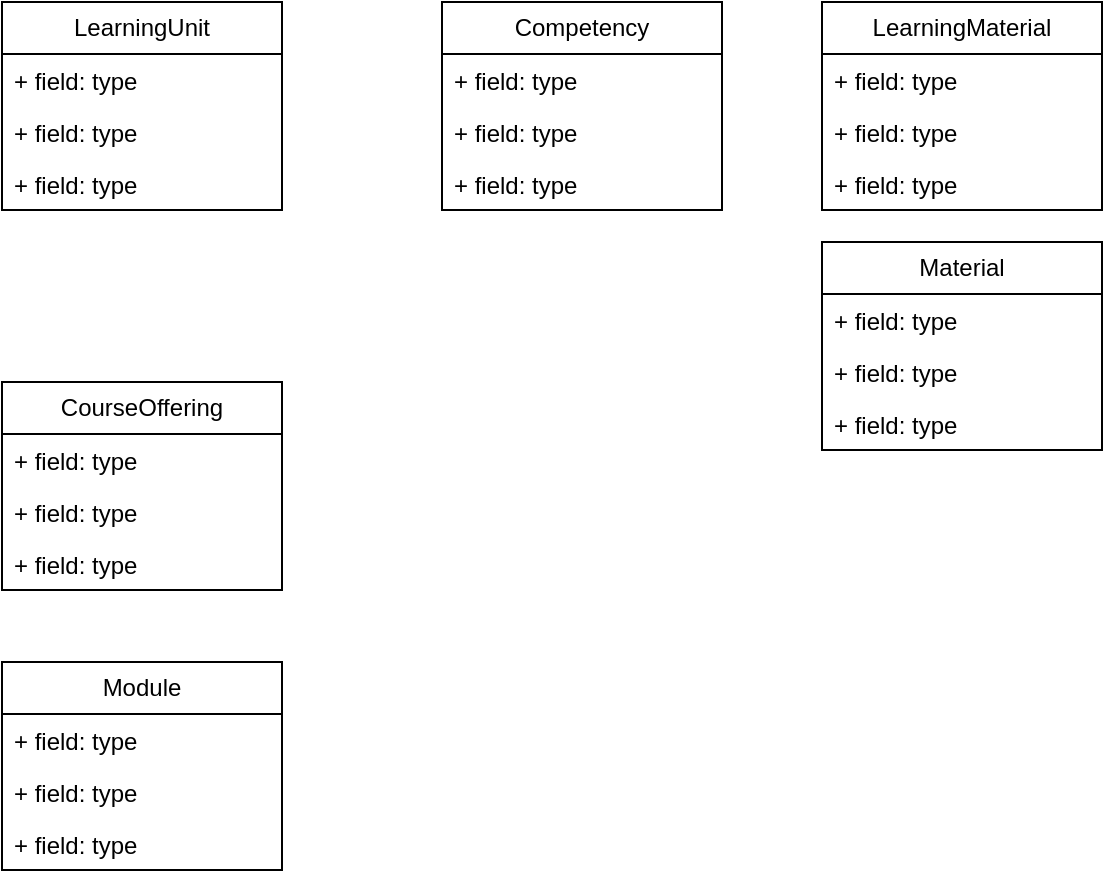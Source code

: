 <mxfile version="26.0.2">
  <diagram id="C5RBs43oDa-KdzZeNtuy" name="Page-1">
    <mxGraphModel dx="1434" dy="760" grid="1" gridSize="10" guides="1" tooltips="1" connect="1" arrows="1" fold="1" page="1" pageScale="1" pageWidth="827" pageHeight="1169" math="0" shadow="0">
      <root>
        <mxCell id="WIyWlLk6GJQsqaUBKTNV-0" />
        <mxCell id="WIyWlLk6GJQsqaUBKTNV-1" parent="WIyWlLk6GJQsqaUBKTNV-0" />
        <mxCell id="3C_1CBvjqrhutfCouf-g-0" value="LearningUnit" style="swimlane;fontStyle=0;childLayout=stackLayout;horizontal=1;startSize=26;fillColor=none;horizontalStack=0;resizeParent=1;resizeParentMax=0;resizeLast=0;collapsible=1;marginBottom=0;whiteSpace=wrap;html=1;" vertex="1" parent="WIyWlLk6GJQsqaUBKTNV-1">
          <mxGeometry x="150" y="120" width="140" height="104" as="geometry" />
        </mxCell>
        <mxCell id="3C_1CBvjqrhutfCouf-g-1" value="+ field: type" style="text;strokeColor=none;fillColor=none;align=left;verticalAlign=top;spacingLeft=4;spacingRight=4;overflow=hidden;rotatable=0;points=[[0,0.5],[1,0.5]];portConstraint=eastwest;whiteSpace=wrap;html=1;" vertex="1" parent="3C_1CBvjqrhutfCouf-g-0">
          <mxGeometry y="26" width="140" height="26" as="geometry" />
        </mxCell>
        <mxCell id="3C_1CBvjqrhutfCouf-g-2" value="+ field: type" style="text;strokeColor=none;fillColor=none;align=left;verticalAlign=top;spacingLeft=4;spacingRight=4;overflow=hidden;rotatable=0;points=[[0,0.5],[1,0.5]];portConstraint=eastwest;whiteSpace=wrap;html=1;" vertex="1" parent="3C_1CBvjqrhutfCouf-g-0">
          <mxGeometry y="52" width="140" height="26" as="geometry" />
        </mxCell>
        <mxCell id="3C_1CBvjqrhutfCouf-g-3" value="+ field: type" style="text;strokeColor=none;fillColor=none;align=left;verticalAlign=top;spacingLeft=4;spacingRight=4;overflow=hidden;rotatable=0;points=[[0,0.5],[1,0.5]];portConstraint=eastwest;whiteSpace=wrap;html=1;" vertex="1" parent="3C_1CBvjqrhutfCouf-g-0">
          <mxGeometry y="78" width="140" height="26" as="geometry" />
        </mxCell>
        <mxCell id="3C_1CBvjqrhutfCouf-g-4" value="Competency" style="swimlane;fontStyle=0;childLayout=stackLayout;horizontal=1;startSize=26;fillColor=none;horizontalStack=0;resizeParent=1;resizeParentMax=0;resizeLast=0;collapsible=1;marginBottom=0;whiteSpace=wrap;html=1;" vertex="1" parent="WIyWlLk6GJQsqaUBKTNV-1">
          <mxGeometry x="370" y="120" width="140" height="104" as="geometry" />
        </mxCell>
        <mxCell id="3C_1CBvjqrhutfCouf-g-5" value="+ field: type" style="text;strokeColor=none;fillColor=none;align=left;verticalAlign=top;spacingLeft=4;spacingRight=4;overflow=hidden;rotatable=0;points=[[0,0.5],[1,0.5]];portConstraint=eastwest;whiteSpace=wrap;html=1;" vertex="1" parent="3C_1CBvjqrhutfCouf-g-4">
          <mxGeometry y="26" width="140" height="26" as="geometry" />
        </mxCell>
        <mxCell id="3C_1CBvjqrhutfCouf-g-6" value="+ field: type" style="text;strokeColor=none;fillColor=none;align=left;verticalAlign=top;spacingLeft=4;spacingRight=4;overflow=hidden;rotatable=0;points=[[0,0.5],[1,0.5]];portConstraint=eastwest;whiteSpace=wrap;html=1;" vertex="1" parent="3C_1CBvjqrhutfCouf-g-4">
          <mxGeometry y="52" width="140" height="26" as="geometry" />
        </mxCell>
        <mxCell id="3C_1CBvjqrhutfCouf-g-7" value="+ field: type" style="text;strokeColor=none;fillColor=none;align=left;verticalAlign=top;spacingLeft=4;spacingRight=4;overflow=hidden;rotatable=0;points=[[0,0.5],[1,0.5]];portConstraint=eastwest;whiteSpace=wrap;html=1;" vertex="1" parent="3C_1CBvjqrhutfCouf-g-4">
          <mxGeometry y="78" width="140" height="26" as="geometry" />
        </mxCell>
        <mxCell id="3C_1CBvjqrhutfCouf-g-8" value="LearningMaterial" style="swimlane;fontStyle=0;childLayout=stackLayout;horizontal=1;startSize=26;fillColor=none;horizontalStack=0;resizeParent=1;resizeParentMax=0;resizeLast=0;collapsible=1;marginBottom=0;whiteSpace=wrap;html=1;" vertex="1" parent="WIyWlLk6GJQsqaUBKTNV-1">
          <mxGeometry x="560" y="120" width="140" height="104" as="geometry" />
        </mxCell>
        <mxCell id="3C_1CBvjqrhutfCouf-g-9" value="+ field: type" style="text;strokeColor=none;fillColor=none;align=left;verticalAlign=top;spacingLeft=4;spacingRight=4;overflow=hidden;rotatable=0;points=[[0,0.5],[1,0.5]];portConstraint=eastwest;whiteSpace=wrap;html=1;" vertex="1" parent="3C_1CBvjqrhutfCouf-g-8">
          <mxGeometry y="26" width="140" height="26" as="geometry" />
        </mxCell>
        <mxCell id="3C_1CBvjqrhutfCouf-g-10" value="+ field: type" style="text;strokeColor=none;fillColor=none;align=left;verticalAlign=top;spacingLeft=4;spacingRight=4;overflow=hidden;rotatable=0;points=[[0,0.5],[1,0.5]];portConstraint=eastwest;whiteSpace=wrap;html=1;" vertex="1" parent="3C_1CBvjqrhutfCouf-g-8">
          <mxGeometry y="52" width="140" height="26" as="geometry" />
        </mxCell>
        <mxCell id="3C_1CBvjqrhutfCouf-g-11" value="+ field: type" style="text;strokeColor=none;fillColor=none;align=left;verticalAlign=top;spacingLeft=4;spacingRight=4;overflow=hidden;rotatable=0;points=[[0,0.5],[1,0.5]];portConstraint=eastwest;whiteSpace=wrap;html=1;" vertex="1" parent="3C_1CBvjqrhutfCouf-g-8">
          <mxGeometry y="78" width="140" height="26" as="geometry" />
        </mxCell>
        <mxCell id="3C_1CBvjqrhutfCouf-g-12" value="Material" style="swimlane;fontStyle=0;childLayout=stackLayout;horizontal=1;startSize=26;fillColor=none;horizontalStack=0;resizeParent=1;resizeParentMax=0;resizeLast=0;collapsible=1;marginBottom=0;whiteSpace=wrap;html=1;" vertex="1" parent="WIyWlLk6GJQsqaUBKTNV-1">
          <mxGeometry x="560" y="240" width="140" height="104" as="geometry" />
        </mxCell>
        <mxCell id="3C_1CBvjqrhutfCouf-g-13" value="+ field: type" style="text;strokeColor=none;fillColor=none;align=left;verticalAlign=top;spacingLeft=4;spacingRight=4;overflow=hidden;rotatable=0;points=[[0,0.5],[1,0.5]];portConstraint=eastwest;whiteSpace=wrap;html=1;" vertex="1" parent="3C_1CBvjqrhutfCouf-g-12">
          <mxGeometry y="26" width="140" height="26" as="geometry" />
        </mxCell>
        <mxCell id="3C_1CBvjqrhutfCouf-g-14" value="+ field: type" style="text;strokeColor=none;fillColor=none;align=left;verticalAlign=top;spacingLeft=4;spacingRight=4;overflow=hidden;rotatable=0;points=[[0,0.5],[1,0.5]];portConstraint=eastwest;whiteSpace=wrap;html=1;" vertex="1" parent="3C_1CBvjqrhutfCouf-g-12">
          <mxGeometry y="52" width="140" height="26" as="geometry" />
        </mxCell>
        <mxCell id="3C_1CBvjqrhutfCouf-g-15" value="+ field: type" style="text;strokeColor=none;fillColor=none;align=left;verticalAlign=top;spacingLeft=4;spacingRight=4;overflow=hidden;rotatable=0;points=[[0,0.5],[1,0.5]];portConstraint=eastwest;whiteSpace=wrap;html=1;" vertex="1" parent="3C_1CBvjqrhutfCouf-g-12">
          <mxGeometry y="78" width="140" height="26" as="geometry" />
        </mxCell>
        <mxCell id="3C_1CBvjqrhutfCouf-g-16" value="CourseOffering" style="swimlane;fontStyle=0;childLayout=stackLayout;horizontal=1;startSize=26;fillColor=none;horizontalStack=0;resizeParent=1;resizeParentMax=0;resizeLast=0;collapsible=1;marginBottom=0;whiteSpace=wrap;html=1;" vertex="1" parent="WIyWlLk6GJQsqaUBKTNV-1">
          <mxGeometry x="150" y="310" width="140" height="104" as="geometry" />
        </mxCell>
        <mxCell id="3C_1CBvjqrhutfCouf-g-17" value="+ field: type" style="text;strokeColor=none;fillColor=none;align=left;verticalAlign=top;spacingLeft=4;spacingRight=4;overflow=hidden;rotatable=0;points=[[0,0.5],[1,0.5]];portConstraint=eastwest;whiteSpace=wrap;html=1;" vertex="1" parent="3C_1CBvjqrhutfCouf-g-16">
          <mxGeometry y="26" width="140" height="26" as="geometry" />
        </mxCell>
        <mxCell id="3C_1CBvjqrhutfCouf-g-18" value="+ field: type" style="text;strokeColor=none;fillColor=none;align=left;verticalAlign=top;spacingLeft=4;spacingRight=4;overflow=hidden;rotatable=0;points=[[0,0.5],[1,0.5]];portConstraint=eastwest;whiteSpace=wrap;html=1;" vertex="1" parent="3C_1CBvjqrhutfCouf-g-16">
          <mxGeometry y="52" width="140" height="26" as="geometry" />
        </mxCell>
        <mxCell id="3C_1CBvjqrhutfCouf-g-19" value="+ field: type" style="text;strokeColor=none;fillColor=none;align=left;verticalAlign=top;spacingLeft=4;spacingRight=4;overflow=hidden;rotatable=0;points=[[0,0.5],[1,0.5]];portConstraint=eastwest;whiteSpace=wrap;html=1;" vertex="1" parent="3C_1CBvjqrhutfCouf-g-16">
          <mxGeometry y="78" width="140" height="26" as="geometry" />
        </mxCell>
        <mxCell id="3C_1CBvjqrhutfCouf-g-20" value="Module" style="swimlane;fontStyle=0;childLayout=stackLayout;horizontal=1;startSize=26;fillColor=none;horizontalStack=0;resizeParent=1;resizeParentMax=0;resizeLast=0;collapsible=1;marginBottom=0;whiteSpace=wrap;html=1;" vertex="1" parent="WIyWlLk6GJQsqaUBKTNV-1">
          <mxGeometry x="150" y="450" width="140" height="104" as="geometry" />
        </mxCell>
        <mxCell id="3C_1CBvjqrhutfCouf-g-21" value="+ field: type" style="text;strokeColor=none;fillColor=none;align=left;verticalAlign=top;spacingLeft=4;spacingRight=4;overflow=hidden;rotatable=0;points=[[0,0.5],[1,0.5]];portConstraint=eastwest;whiteSpace=wrap;html=1;" vertex="1" parent="3C_1CBvjqrhutfCouf-g-20">
          <mxGeometry y="26" width="140" height="26" as="geometry" />
        </mxCell>
        <mxCell id="3C_1CBvjqrhutfCouf-g-22" value="+ field: type" style="text;strokeColor=none;fillColor=none;align=left;verticalAlign=top;spacingLeft=4;spacingRight=4;overflow=hidden;rotatable=0;points=[[0,0.5],[1,0.5]];portConstraint=eastwest;whiteSpace=wrap;html=1;" vertex="1" parent="3C_1CBvjqrhutfCouf-g-20">
          <mxGeometry y="52" width="140" height="26" as="geometry" />
        </mxCell>
        <mxCell id="3C_1CBvjqrhutfCouf-g-23" value="+ field: type" style="text;strokeColor=none;fillColor=none;align=left;verticalAlign=top;spacingLeft=4;spacingRight=4;overflow=hidden;rotatable=0;points=[[0,0.5],[1,0.5]];portConstraint=eastwest;whiteSpace=wrap;html=1;" vertex="1" parent="3C_1CBvjqrhutfCouf-g-20">
          <mxGeometry y="78" width="140" height="26" as="geometry" />
        </mxCell>
      </root>
    </mxGraphModel>
  </diagram>
</mxfile>
